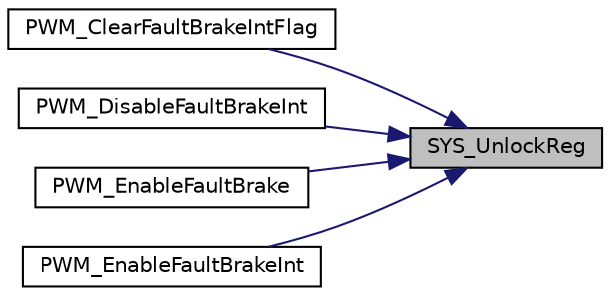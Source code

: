 digraph "SYS_UnlockReg"
{
 // LATEX_PDF_SIZE
  edge [fontname="Helvetica",fontsize="10",labelfontname="Helvetica",labelfontsize="10"];
  node [fontname="Helvetica",fontsize="10",shape=record];
  rankdir="RL";
  Node1 [label="SYS_UnlockReg",height=0.2,width=0.4,color="black", fillcolor="grey75", style="filled", fontcolor="black",tooltip="Disable register write-protection function."];
  Node1 -> Node2 [dir="back",color="midnightblue",fontsize="10",style="solid",fontname="Helvetica"];
  Node2 [label="PWM_ClearFaultBrakeIntFlag",height=0.2,width=0.4,color="black", fillcolor="white", style="filled",URL="$df/d15/group___n_a_n_o103___p_w_m___e_x_p_o_r_t_e_d___f_u_n_c_t_i_o_n_s.html#gaab6d61eae3fc38728d9717dcd474bd23",tooltip="This function clear fault brake interrupt of selected source."];
  Node1 -> Node3 [dir="back",color="midnightblue",fontsize="10",style="solid",fontname="Helvetica"];
  Node3 [label="PWM_DisableFaultBrakeInt",height=0.2,width=0.4,color="black", fillcolor="white", style="filled",URL="$df/d15/group___n_a_n_o103___p_w_m___e_x_p_o_r_t_e_d___f_u_n_c_t_i_o_n_s.html#ga5aab6d49035029b38b0fd3ce2d8c8648",tooltip="This function disable fault brake interrupt."];
  Node1 -> Node4 [dir="back",color="midnightblue",fontsize="10",style="solid",fontname="Helvetica"];
  Node4 [label="PWM_EnableFaultBrake",height=0.2,width=0.4,color="black", fillcolor="white", style="filled",URL="$df/d15/group___n_a_n_o103___p_w_m___e_x_p_o_r_t_e_d___f_u_n_c_t_i_o_n_s.html#ga995653b7cb7abbd050bf4ecfc8370064",tooltip="This function enable fault brake of selected channel(s)"];
  Node1 -> Node5 [dir="back",color="midnightblue",fontsize="10",style="solid",fontname="Helvetica"];
  Node5 [label="PWM_EnableFaultBrakeInt",height=0.2,width=0.4,color="black", fillcolor="white", style="filled",URL="$df/d15/group___n_a_n_o103___p_w_m___e_x_p_o_r_t_e_d___f_u_n_c_t_i_o_n_s.html#gaddc9fc1cf3a17dae5f3804fac99a7837",tooltip="This function enable fault brake interrupt."];
}
